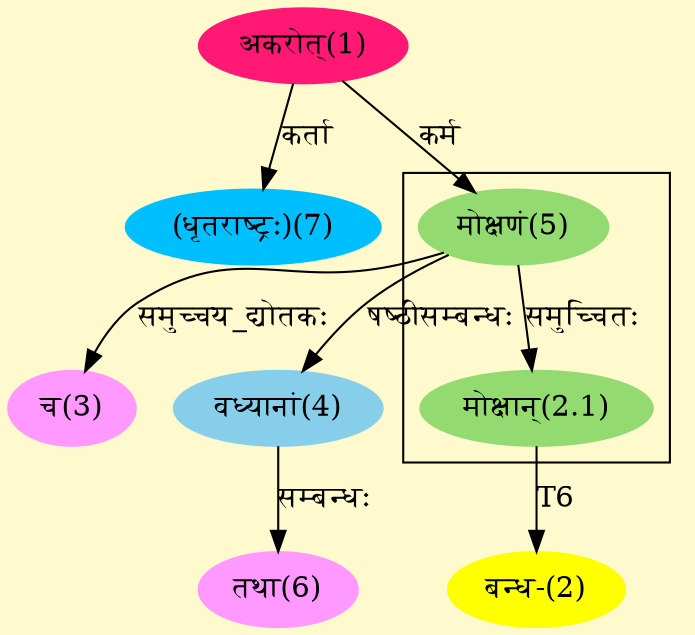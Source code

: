 digraph G{
rankdir=BT;
 compound=true;
 bgcolor="lemonchiffon1";

subgraph cluster_1{
Node2_1 [style=filled, color="#93DB70" label = "मोक्षान्(2.1)"]
Node5 [style=filled, color="#93DB70" label = "मोक्षणं(5)"]

}
Node1 [style=filled, color="#FF1975" label = "अकरोत्(1)"]
Node7 [style=filled, color="#00BFFF" label = "(धृतराष्ट्रः)(7)"]
Node [style=filled, color="" label = ""]
Node2 [style=filled, color="#FFFF00" label = "बन्ध-(2)"]
Node2_1 [style=filled, color="#93DB70" label = "मोक्षान्(2.1)"]
Node3 [style=filled, color="#FF99FF" label = "च(3)"]
Node5 [style=filled, color="#93DB70" label = "मोक्षणं(5)"]
Node4 [style=filled, color="#87CEEB" label = "वध्यानां(4)"]
Node6 [style=filled, color="#FF99FF" label = "तथा(6)"]
/* Start of Relations section */

Node2 -> Node2_1 [  label="T6"  dir="back" ]
Node2_1 -> Node5 [  label="समुच्चितः"  dir="back" ]
Node3 -> Node5 [  label="समुच्चय_द्योतकः"  dir="back" ]
Node4 -> Node5 [  label="षष्ठीसम्बन्धः"  dir="back" ]
Node5 -> Node1 [  label="कर्म"  dir="back" ]
Node6 -> Node4 [  label="सम्बन्धः"  dir="back" ]
Node7 -> Node1 [  label="कर्ता"  dir="back" ]
}
